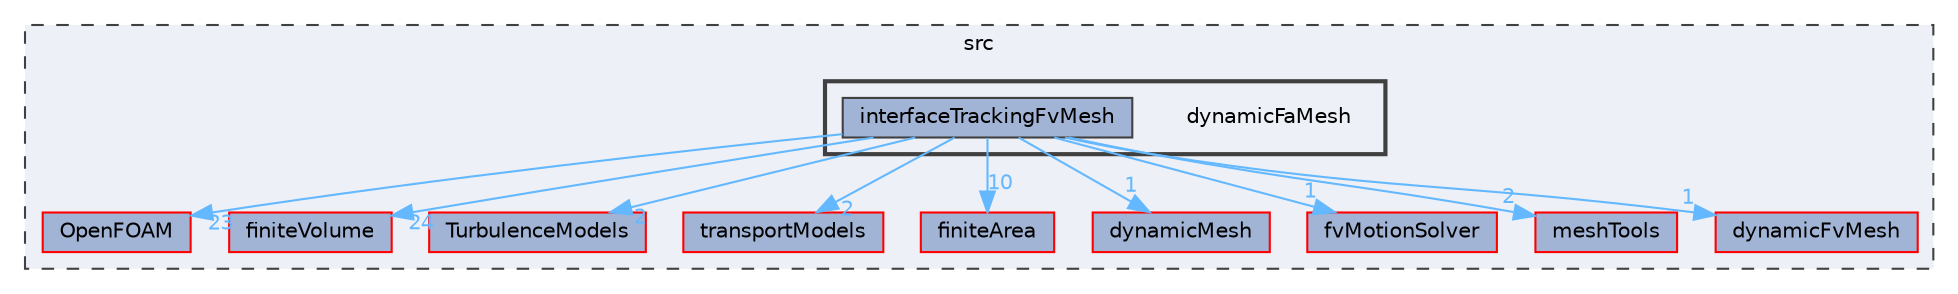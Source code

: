 digraph "src/dynamicFaMesh"
{
 // LATEX_PDF_SIZE
  bgcolor="transparent";
  edge [fontname=Helvetica,fontsize=10,labelfontname=Helvetica,labelfontsize=10];
  node [fontname=Helvetica,fontsize=10,shape=box,height=0.2,width=0.4];
  compound=true
  subgraph clusterdir_68267d1309a1af8e8297ef4c3efbcdba {
    graph [ bgcolor="#edf0f7", pencolor="grey25", label="src", fontname=Helvetica,fontsize=10 style="filled,dashed", URL="dir_68267d1309a1af8e8297ef4c3efbcdba.html",tooltip=""]
  dir_c5473ff19b20e6ec4dfe5c310b3778a8 [label="OpenFOAM", fillcolor="#a2b4d6", color="red", style="filled", URL="dir_c5473ff19b20e6ec4dfe5c310b3778a8.html",tooltip=""];
  dir_9bd15774b555cf7259a6fa18f99fe99b [label="finiteVolume", fillcolor="#a2b4d6", color="red", style="filled", URL="dir_9bd15774b555cf7259a6fa18f99fe99b.html",tooltip=""];
  dir_1eda626aeac0f0ad2848c36acaa5d501 [label="TurbulenceModels", fillcolor="#a2b4d6", color="red", style="filled", URL="dir_1eda626aeac0f0ad2848c36acaa5d501.html",tooltip=""];
  dir_9415e59289a6feeb24164dafa70a594f [label="transportModels", fillcolor="#a2b4d6", color="red", style="filled", URL="dir_9415e59289a6feeb24164dafa70a594f.html",tooltip=""];
  dir_b69a9eadfe761c231b266ce918b218a5 [label="finiteArea", fillcolor="#a2b4d6", color="red", style="filled", URL="dir_b69a9eadfe761c231b266ce918b218a5.html",tooltip=""];
  dir_63742796c427c97a292c80f7db71da36 [label="dynamicMesh", fillcolor="#a2b4d6", color="red", style="filled", URL="dir_63742796c427c97a292c80f7db71da36.html",tooltip=""];
  dir_f7091aeabaea36e4bb5fe5aa28ecbeff [label="fvMotionSolver", fillcolor="#a2b4d6", color="red", style="filled", URL="dir_f7091aeabaea36e4bb5fe5aa28ecbeff.html",tooltip=""];
  dir_ae30ad0bef50cf391b24c614251bb9fd [label="meshTools", fillcolor="#a2b4d6", color="red", style="filled", URL="dir_ae30ad0bef50cf391b24c614251bb9fd.html",tooltip=""];
  dir_7045e8b584c9485727394e576736d39b [label="dynamicFvMesh", fillcolor="#a2b4d6", color="red", style="filled", URL="dir_7045e8b584c9485727394e576736d39b.html",tooltip=""];
  subgraph clusterdir_65feb23423b27742f8e80c241af7b3ad {
    graph [ bgcolor="#edf0f7", pencolor="grey25", label="", fontname=Helvetica,fontsize=10 style="filled,bold", URL="dir_65feb23423b27742f8e80c241af7b3ad.html",tooltip=""]
    dir_65feb23423b27742f8e80c241af7b3ad [shape=plaintext, label="dynamicFaMesh"];
  dir_34ca9536a2dd6203973d129ecc06a76d [label="interfaceTrackingFvMesh", fillcolor="#a2b4d6", color="grey25", style="filled", URL="dir_34ca9536a2dd6203973d129ecc06a76d.html",tooltip=""];
  }
  }
  dir_34ca9536a2dd6203973d129ecc06a76d->dir_1eda626aeac0f0ad2848c36acaa5d501 [headlabel="2", labeldistance=1.5 headhref="dir_001906_004143.html" href="dir_001906_004143.html" color="steelblue1" fontcolor="steelblue1"];
  dir_34ca9536a2dd6203973d129ecc06a76d->dir_63742796c427c97a292c80f7db71da36 [headlabel="1", labeldistance=1.5 headhref="dir_001906_001086.html" href="dir_001906_001086.html" color="steelblue1" fontcolor="steelblue1"];
  dir_34ca9536a2dd6203973d129ecc06a76d->dir_7045e8b584c9485727394e576736d39b [headlabel="1", labeldistance=1.5 headhref="dir_001906_001077.html" href="dir_001906_001077.html" color="steelblue1" fontcolor="steelblue1"];
  dir_34ca9536a2dd6203973d129ecc06a76d->dir_9415e59289a6feeb24164dafa70a594f [headlabel="2", labeldistance=1.5 headhref="dir_001906_004112.html" href="dir_001906_004112.html" color="steelblue1" fontcolor="steelblue1"];
  dir_34ca9536a2dd6203973d129ecc06a76d->dir_9bd15774b555cf7259a6fa18f99fe99b [headlabel="24", labeldistance=1.5 headhref="dir_001906_001387.html" href="dir_001906_001387.html" color="steelblue1" fontcolor="steelblue1"];
  dir_34ca9536a2dd6203973d129ecc06a76d->dir_ae30ad0bef50cf391b24c614251bb9fd [headlabel="2", labeldistance=1.5 headhref="dir_001906_002382.html" href="dir_001906_002382.html" color="steelblue1" fontcolor="steelblue1"];
  dir_34ca9536a2dd6203973d129ecc06a76d->dir_b69a9eadfe761c231b266ce918b218a5 [headlabel="10", labeldistance=1.5 headhref="dir_001906_001385.html" href="dir_001906_001385.html" color="steelblue1" fontcolor="steelblue1"];
  dir_34ca9536a2dd6203973d129ecc06a76d->dir_c5473ff19b20e6ec4dfe5c310b3778a8 [headlabel="23", labeldistance=1.5 headhref="dir_001906_002695.html" href="dir_001906_002695.html" color="steelblue1" fontcolor="steelblue1"];
  dir_34ca9536a2dd6203973d129ecc06a76d->dir_f7091aeabaea36e4bb5fe5aa28ecbeff [headlabel="1", labeldistance=1.5 headhref="dir_001906_001553.html" href="dir_001906_001553.html" color="steelblue1" fontcolor="steelblue1"];
}
